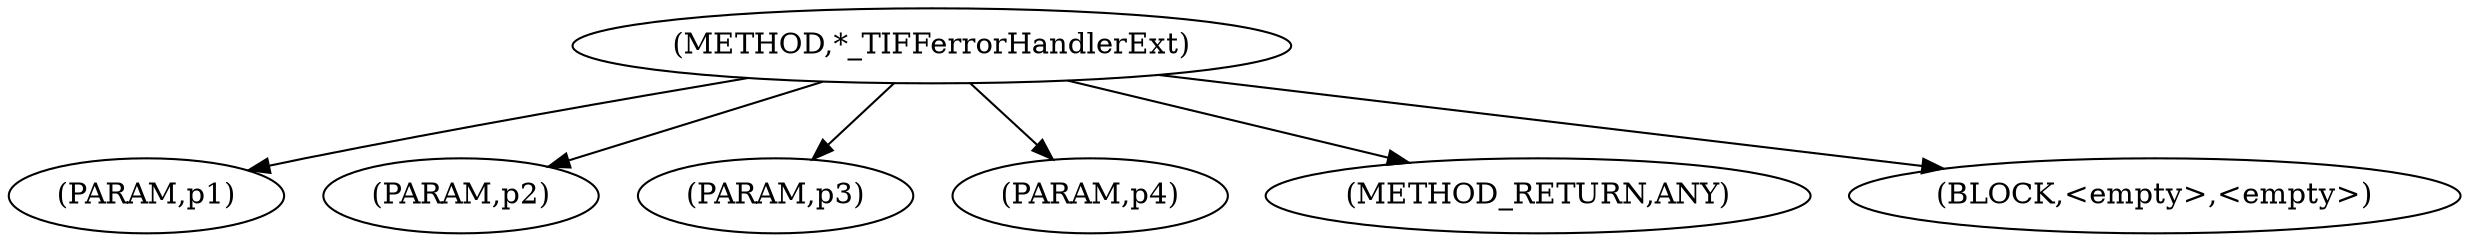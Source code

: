 digraph "*_TIFFerrorHandlerExt" {  
"100281" [label = <(METHOD,*_TIFFerrorHandlerExt)> ]
"100282" [label = <(PARAM,p1)> ]
"100283" [label = <(PARAM,p2)> ]
"100284" [label = <(PARAM,p3)> ]
"100285" [label = <(PARAM,p4)> ]
"100286" [label = <(METHOD_RETURN,ANY)> ]
"100287" [label = <(BLOCK,&lt;empty&gt;,&lt;empty&gt;)> ]
  "100281" -> "100286" 
  "100281" -> "100282" 
  "100281" -> "100287" 
  "100281" -> "100283" 
  "100281" -> "100284" 
  "100281" -> "100285" 
}
